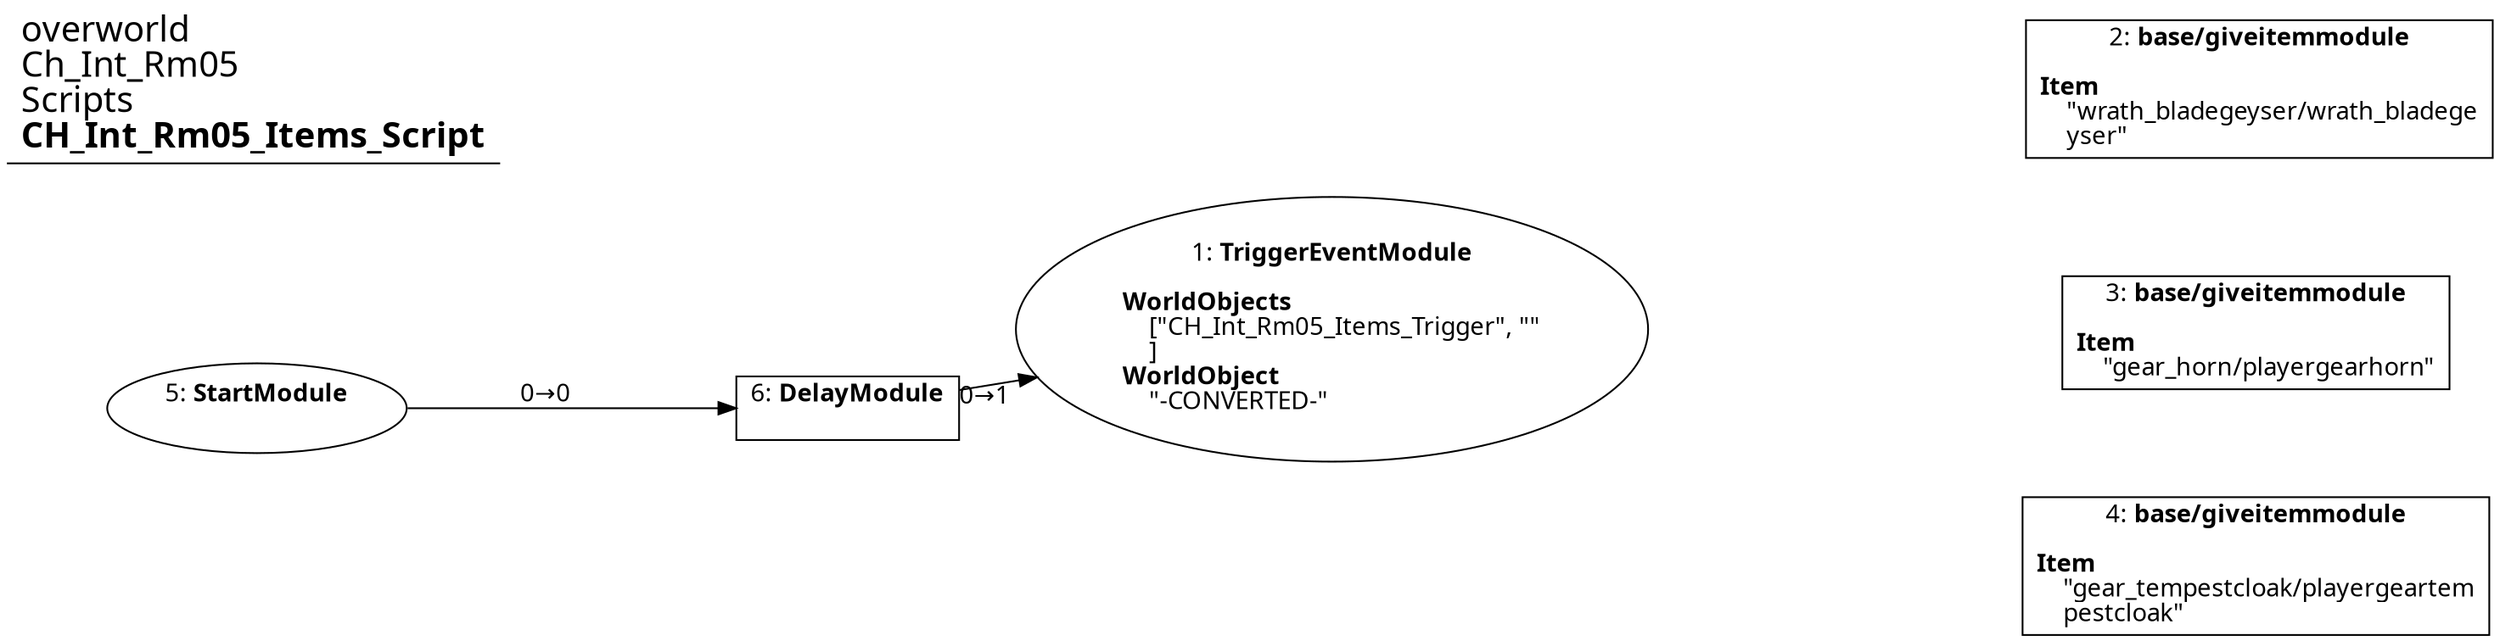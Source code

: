 digraph {
    layout = fdp;
    overlap = prism;
    sep = "+16";
    splines = spline;

    node [ shape = box ];

    graph [ fontname = "Segoe UI" ];
    node [ fontname = "Segoe UI" ];
    edge [ fontname = "Segoe UI" ];

    1 [ label = <1: <b>TriggerEventModule</b><br/><br/><b>WorldObjects</b><br align="left"/>    [&quot;CH_Int_Rm05_Items_Trigger&quot;, &quot;&quot;<br align="left"/>    ]<br align="left"/><b>WorldObject</b><br align="left"/>    &quot;-CONVERTED-&quot;<br align="left"/>> ];
    1 [ shape = oval ]
    1 [ pos = "0.010000001,-0.080000006!" ];

    2 [ label = <2: <b>base/giveitemmodule</b><br/><br/><b>Item</b><br align="left"/>    &quot;wrath_bladegeyser/wrath_bladege<br align="left"/>    yser&quot;<br align="left"/>> ];
    2 [ pos = "0.28,-0.010000001!" ];

    3 [ label = <3: <b>base/giveitemmodule</b><br/><br/><b>Item</b><br align="left"/>    &quot;gear_horn/playergearhorn&quot;<br align="left"/>> ];
    3 [ pos = "0.279,-0.081!" ];

    4 [ label = <4: <b>base/giveitemmodule</b><br/><br/><b>Item</b><br align="left"/>    &quot;gear_tempestcloak/playergeartem<br align="left"/>    pestcloak&quot;<br align="left"/>> ];
    4 [ pos = "0.279,-0.149!" ];

    5 [ label = <5: <b>StartModule</b><br/><br/>> ];
    5 [ shape = oval ]
    5 [ pos = "-0.303,-0.10300001!" ];
    5 -> 6 [ label = "0→0" ];

    6 [ label = <6: <b>DelayModule</b><br/><br/>> ];
    6 [ pos = "-0.13100001,-0.10300001!" ];
    6 -> 1 [ label = "0→1" ];

    title [ pos = "-0.30400002,-0.009000001!" ];
    title [ shape = underline ];
    title [ label = <<font point-size="20">overworld<br align="left"/>Ch_Int_Rm05<br align="left"/>Scripts<br align="left"/><b>CH_Int_Rm05_Items_Script</b><br align="left"/></font>> ];
}
